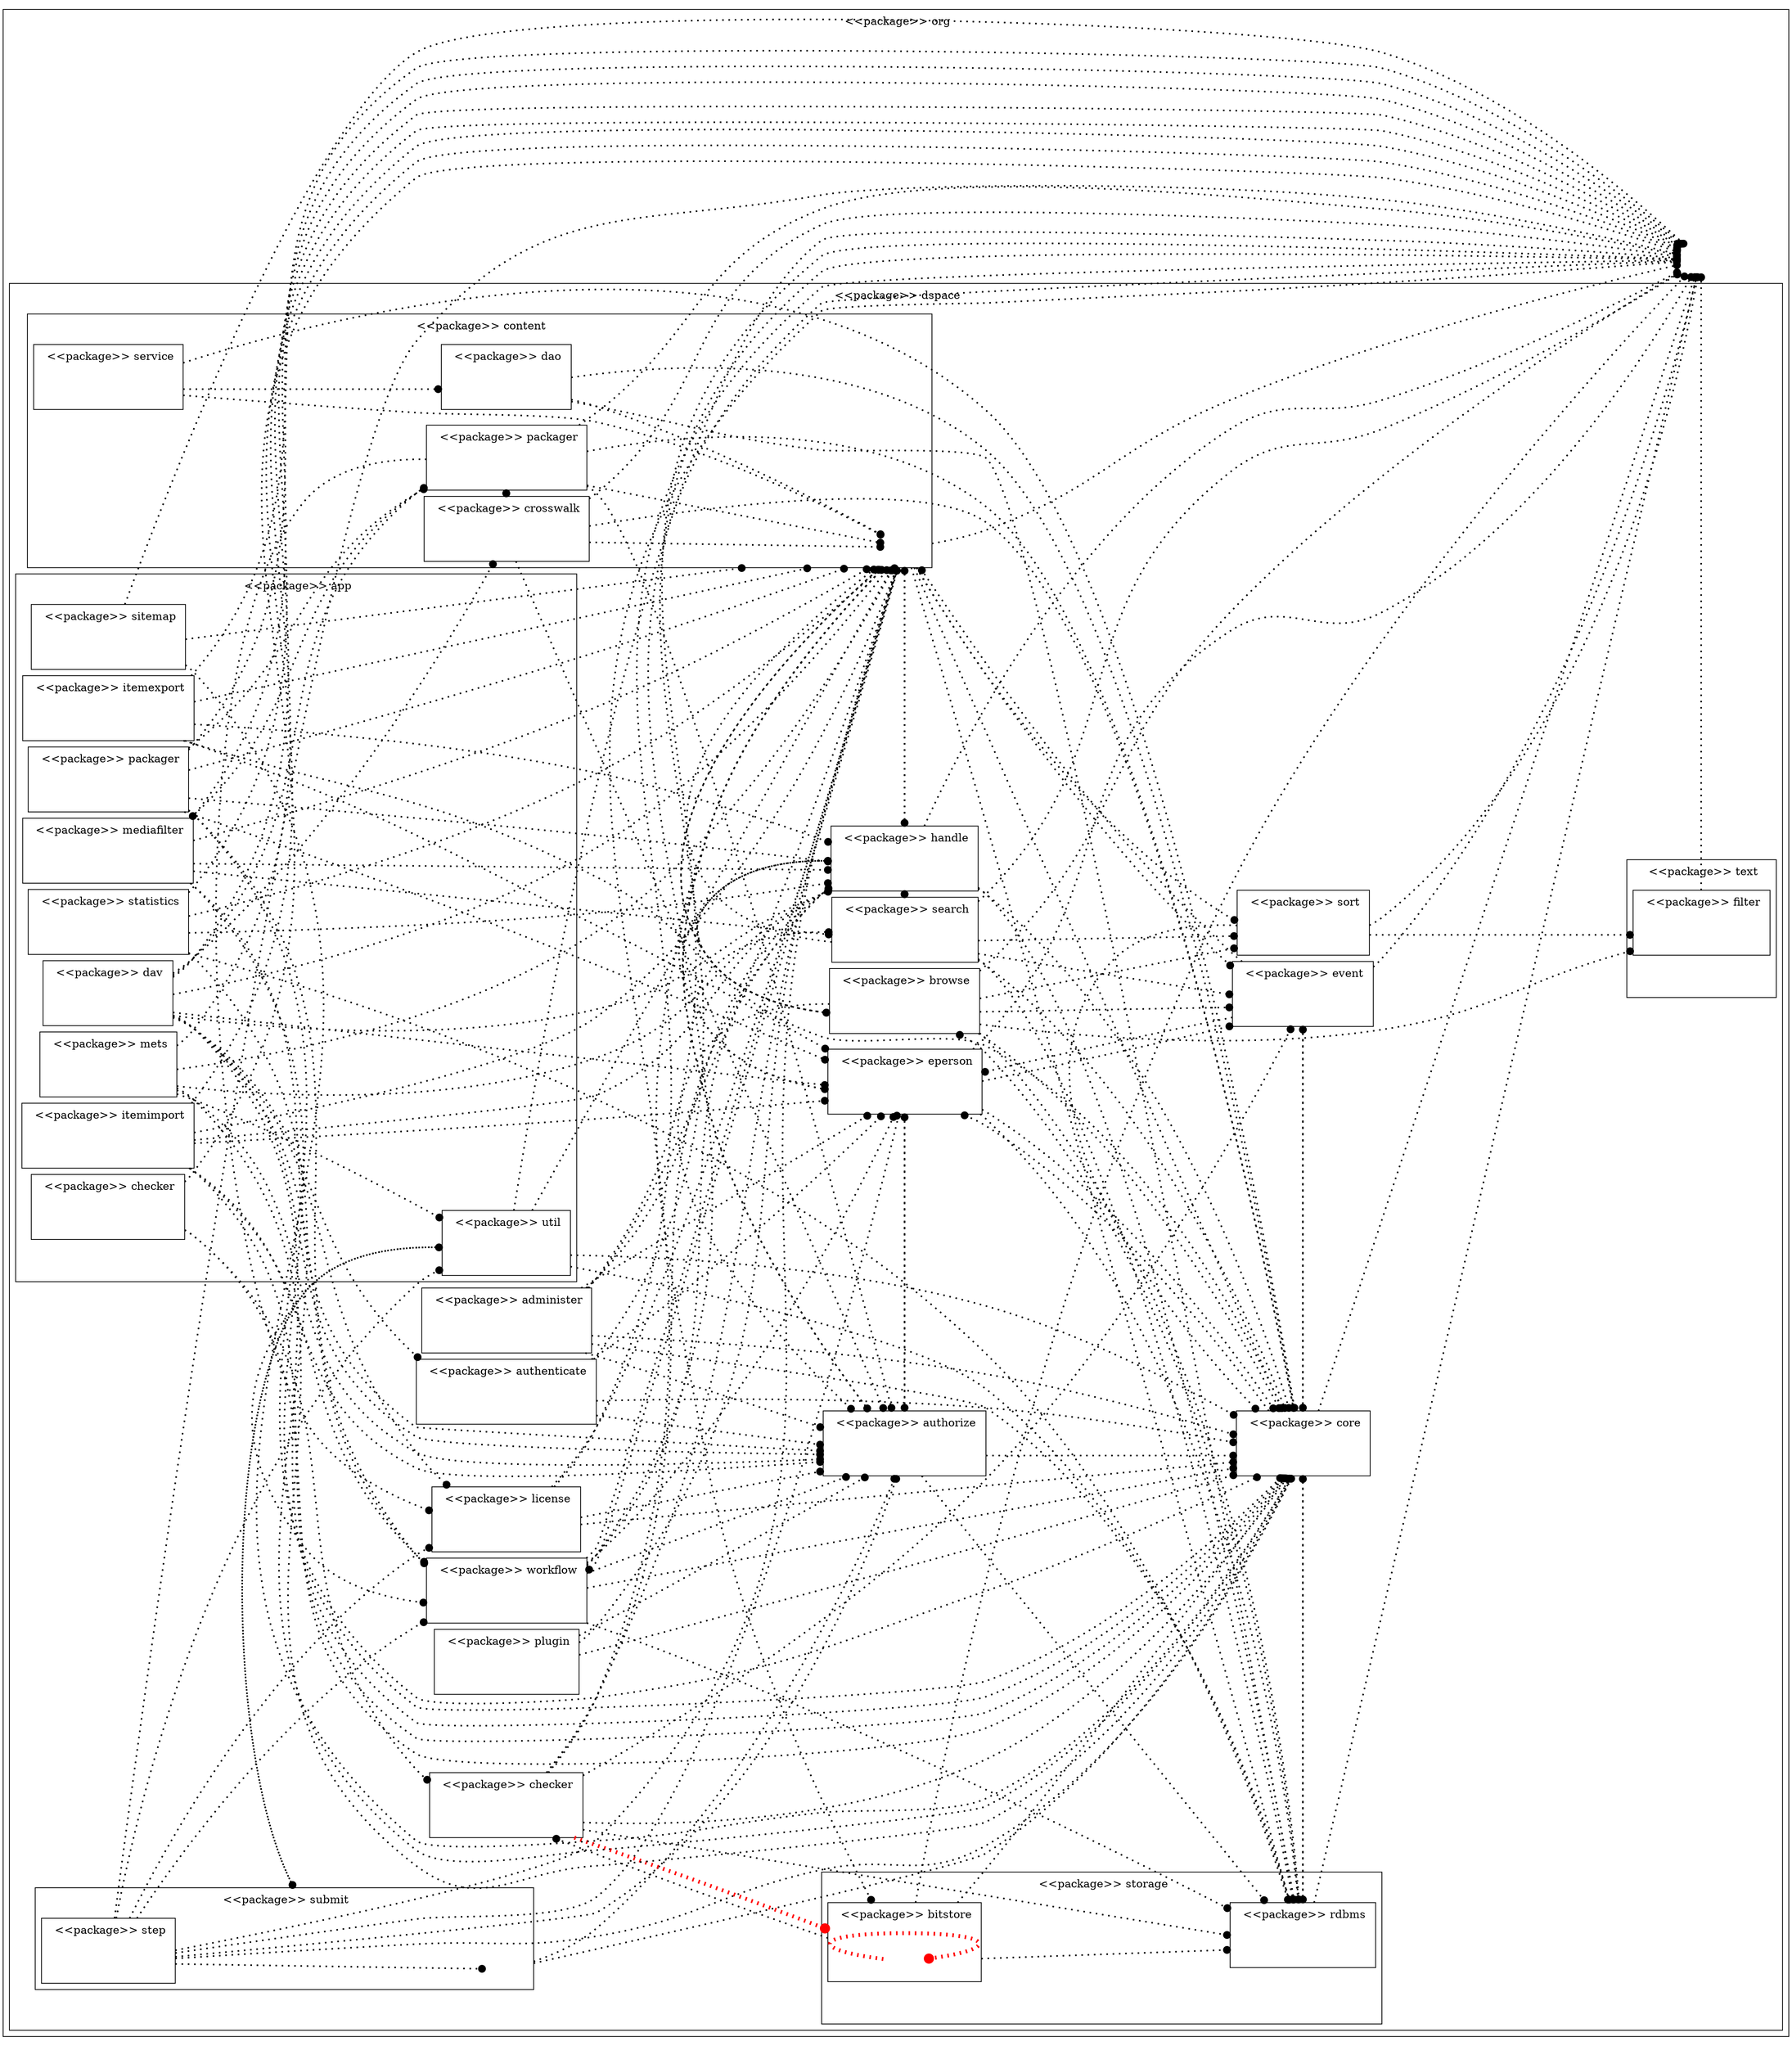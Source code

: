 digraph G{
rankdir=LR; ranksep=equally; compound=true
subgraph cluster1 { label=<<TABLE BORDER="0"><TR><TD BORDER="0" HREF="1" > &lt;&lt;package&gt;&gt; org
</TD></TR></TABLE>>; color=black;
nodeCluster1 [ shape=none, label="" ];
subgraph cluster2 { label=<<TABLE BORDER="0"><TR><TD BORDER="0" HREF="2" > &lt;&lt;package&gt;&gt; dspace
</TD></TR></TABLE>>; color=black;
nodeCluster2 [ shape=none, label="" ];
subgraph cluster1190 { label=<<TABLE BORDER="0"><TR><TD BORDER="0" HREF="1190" > &lt;&lt;package&gt;&gt; workflow
</TD></TR></TABLE>>; color=black;
nodeCluster1190 [ shape=none, label="" ];
}
subgraph cluster1750 { label=<<TABLE BORDER="0"><TR><TD BORDER="0" HREF="1750" > &lt;&lt;package&gt;&gt; license
</TD></TR></TABLE>>; color=black;
nodeCluster1750 [ shape=none, label="" ];
}
subgraph cluster709 { label=<<TABLE BORDER="0"><TR><TD BORDER="0" HREF="709" > &lt;&lt;package&gt;&gt; event
</TD></TR></TABLE>>; color=black;
nodeCluster709 [ shape=none, label="" ];
}
subgraph cluster1676 { label=<<TABLE BORDER="0"><TR><TD BORDER="0" HREF="1676" > &lt;&lt;package&gt;&gt; search
</TD></TR></TABLE>>; color=black;
nodeCluster1676 [ shape=none, label="" ];
}
subgraph cluster1883 { label=<<TABLE BORDER="0"><TR><TD BORDER="0" HREF="1883" > &lt;&lt;package&gt;&gt; authenticate
</TD></TR></TABLE>>; color=black;
nodeCluster1883 [ shape=none, label="" ];
}
subgraph cluster3354 { label=<<TABLE BORDER="0"><TR><TD BORDER="0" HREF="3354" > &lt;&lt;package&gt;&gt; handle
</TD></TR></TABLE>>; color=black;
nodeCluster3354 [ shape=none, label="" ];
}
subgraph cluster1720 { label=<<TABLE BORDER="0"><TR><TD BORDER="0" HREF="1720" > &lt;&lt;package&gt;&gt; submit
</TD></TR></TABLE>>; color=black;
nodeCluster1720 [ shape=none, label="" ];
subgraph cluster1721 { label=<<TABLE BORDER="0"><TR><TD BORDER="0" HREF="1721" > &lt;&lt;package&gt;&gt; step
</TD></TR></TABLE>>; color=black;
nodeCluster1721 [ shape=none, label="" ];
}
}
subgraph cluster1434 { label=<<TABLE BORDER="0"><TR><TD BORDER="0" HREF="1434" > &lt;&lt;package&gt;&gt; sort
</TD></TR></TABLE>>; color=black;
nodeCluster1434 [ shape=none, label="" ];
}
subgraph cluster22 { label=<<TABLE BORDER="0"><TR><TD BORDER="0" HREF="22" > &lt;&lt;package&gt;&gt; browse
</TD></TR></TABLE>>; color=black;
nodeCluster22 [ shape=none, label="" ];
}
subgraph cluster1731 { label=<<TABLE BORDER="0"><TR><TD BORDER="0" HREF="1731" > &lt;&lt;package&gt;&gt; eperson
</TD></TR></TABLE>>; color=black;
nodeCluster1731 [ shape=none, label="" ];
}
subgraph cluster3 { label=<<TABLE BORDER="0"><TR><TD BORDER="0" HREF="3" > &lt;&lt;package&gt;&gt; checker
</TD></TR></TABLE>>; color=black;
nodeCluster3 [ shape=none, label="" ];
}
subgraph cluster680 { label=<<TABLE BORDER="0"><TR><TD BORDER="0" HREF="680" > &lt;&lt;package&gt;&gt; text
</TD></TR></TABLE>>; color=black;
nodeCluster680 [ shape=none, label="" ];
subgraph cluster681 { label=<<TABLE BORDER="0"><TR><TD BORDER="0" HREF="681" > &lt;&lt;package&gt;&gt; filter
</TD></TR></TABLE>>; color=black;
nodeCluster681 [ shape=none, label="" ];
}
}
subgraph cluster1748 { label=<<TABLE BORDER="0"><TR><TD BORDER="0" HREF="1748" > &lt;&lt;package&gt;&gt; core
</TD></TR></TABLE>>; color=black;
nodeCluster1748 [ shape=none, label="" ];
}
subgraph cluster2056 { label=<<TABLE BORDER="0"><TR><TD BORDER="0" HREF="2056" > &lt;&lt;package&gt;&gt; plugin
</TD></TR></TABLE>>; color=black;
nodeCluster2056 [ shape=none, label="" ];
}
subgraph cluster2975 { label=<<TABLE BORDER="0"><TR><TD BORDER="0" HREF="2975" > &lt;&lt;package&gt;&gt; storage
</TD></TR></TABLE>>; color=black;
nodeCluster2975 [ shape=none, label="" ];
subgraph cluster2976 { label=<<TABLE BORDER="0"><TR><TD BORDER="0" HREF="2976" > &lt;&lt;package&gt;&gt; rdbms
</TD></TR></TABLE>>; color=black;
nodeCluster2976 [ shape=none, label="" ];
}
subgraph cluster5402 { label=<<TABLE BORDER="0"><TR><TD BORDER="0" HREF="5402" > &lt;&lt;package&gt;&gt; bitstore
</TD></TR></TABLE>>; color=black;
nodeCluster5402 [ shape=none, label="" ];
}
}
subgraph cluster2855 { label=<<TABLE BORDER="0"><TR><TD BORDER="0" HREF="2855" > &lt;&lt;package&gt;&gt; authorize
</TD></TR></TABLE>>; color=black;
nodeCluster2855 [ shape=none, label="" ];
}
subgraph cluster305 { label=<<TABLE BORDER="0"><TR><TD BORDER="0" HREF="305" > &lt;&lt;package&gt;&gt; app
</TD></TR></TABLE>>; color=black;
nodeCluster305 [ shape=none, label="" ];
subgraph cluster2463 { label=<<TABLE BORDER="0"><TR><TD BORDER="0" HREF="2463" > &lt;&lt;package&gt;&gt; checker
</TD></TR></TABLE>>; color=black;
nodeCluster2463 [ shape=none, label="" ];
}
subgraph cluster687 { label=<<TABLE BORDER="0"><TR><TD BORDER="0" HREF="687" > &lt;&lt;package&gt;&gt; statistics
</TD></TR></TABLE>>; color=black;
nodeCluster687 [ shape=none, label="" ];
}
subgraph cluster625 { label=<<TABLE BORDER="0"><TR><TD BORDER="0" HREF="625" > &lt;&lt;package&gt;&gt; dav
</TD></TR></TABLE>>; color=black;
nodeCluster625 [ shape=none, label="" ];
}
subgraph cluster388 { label=<<TABLE BORDER="0"><TR><TD BORDER="0" HREF="388" > &lt;&lt;package&gt;&gt; itemimport
</TD></TR></TABLE>>; color=black;
nodeCluster388 [ shape=none, label="" ];
}
subgraph cluster1007 { label=<<TABLE BORDER="0"><TR><TD BORDER="0" HREF="1007" > &lt;&lt;package&gt;&gt; util
</TD></TR></TABLE>>; color=black;
nodeCluster1007 [ shape=none, label="" ];
}
subgraph cluster306 { label=<<TABLE BORDER="0"><TR><TD BORDER="0" HREF="306" > &lt;&lt;package&gt;&gt; mediafilter
</TD></TR></TABLE>>; color=black;
nodeCluster306 [ shape=none, label="" ];
}
subgraph cluster3640 { label=<<TABLE BORDER="0"><TR><TD BORDER="0" HREF="3640" > &lt;&lt;package&gt;&gt; packager
</TD></TR></TABLE>>; color=black;
nodeCluster3640 [ shape=none, label="" ];
}
subgraph cluster3156 { label=<<TABLE BORDER="0"><TR><TD BORDER="0" HREF="3156" > &lt;&lt;package&gt;&gt; itemexport
</TD></TR></TABLE>>; color=black;
nodeCluster3156 [ shape=none, label="" ];
}
subgraph cluster3859 { label=<<TABLE BORDER="0"><TR><TD BORDER="0" HREF="3859" > &lt;&lt;package&gt;&gt; mets
</TD></TR></TABLE>>; color=black;
nodeCluster3859 [ shape=none, label="" ];
}
subgraph cluster575 { label=<<TABLE BORDER="0"><TR><TD BORDER="0" HREF="575" > &lt;&lt;package&gt;&gt; sitemap
</TD></TR></TABLE>>; color=black;
nodeCluster575 [ shape=none, label="" ];
}
}
subgraph cluster543 { label=<<TABLE BORDER="0"><TR><TD BORDER="0" HREF="543" > &lt;&lt;package&gt;&gt; content
</TD></TR></TABLE>>; color=black;
nodeCluster543 [ shape=none, label="" ];
subgraph cluster2883 { label=<<TABLE BORDER="0"><TR><TD BORDER="0" HREF="2883" > &lt;&lt;package&gt;&gt; service
</TD></TR></TABLE>>; color=black;
nodeCluster2883 [ shape=none, label="" ];
}
subgraph cluster567 { label=<<TABLE BORDER="0"><TR><TD BORDER="0" HREF="567" > &lt;&lt;package&gt;&gt; packager
</TD></TR></TABLE>>; color=black;
nodeCluster567 [ shape=none, label="" ];
}
subgraph cluster705 { label=<<TABLE BORDER="0"><TR><TD BORDER="0" HREF="705" > &lt;&lt;package&gt;&gt; crosswalk
</TD></TR></TABLE>>; color=black;
nodeCluster705 [ shape=none, label="" ];
}
subgraph cluster560 { label=<<TABLE BORDER="0"><TR><TD BORDER="0" HREF="560" > &lt;&lt;package&gt;&gt; dao
</TD></TR></TABLE>>; color=black;
nodeCluster560 [ shape=none, label="" ];
}
}
subgraph cluster232 { label=<<TABLE BORDER="0"><TR><TD BORDER="0" HREF="232" > &lt;&lt;package&gt;&gt; administer
</TD></TR></TABLE>>; color=black;
nodeCluster232 [ shape=none, label="" ];
}
}
}
nodeCluster709 -> nodeCluster1731[ ltail=cluster709, lhead=cluster1731, style = dotted, arrowhead = dot, color = black, penwidth = 2];
nodeCluster1434 -> nodeCluster681[ ltail=cluster1434, lhead=cluster681, style = dotted, arrowhead = dot, color = black, penwidth = 2];
nodeCluster2883 -> nodeCluster543[ ltail=cluster2883, lhead=cluster543, style = dotted, arrowhead = dot, color = black, penwidth = 2];
nodeCluster1750 -> nodeCluster2855[ ltail=cluster1750, lhead=cluster2855, style = dotted, arrowhead = dot, color = black, penwidth = 2];
nodeCluster705 -> nodeCluster1748[ ltail=cluster705, lhead=cluster1748, style = dotted, arrowhead = dot, color = black, penwidth = 2];
nodeCluster2463 -> nodeCluster3[ ltail=cluster2463, lhead=cluster3, style = dotted, arrowhead = dot, color = black, penwidth = 2];
nodeCluster1190 -> nodeCluster3354[ ltail=cluster1190, lhead=cluster3354, style = dotted, arrowhead = dot, color = black, penwidth = 2];
nodeCluster3859 -> nodeCluster1748[ ltail=cluster3859, lhead=cluster1748, style = dotted, arrowhead = dot, color = black, penwidth = 2];
nodeCluster543 -> nodeCluster2855[ ltail=cluster543, lhead=cluster2855, style = dotted, arrowhead = dot, color = black, penwidth = 2];
nodeCluster1190 -> nodeCluster543[ ltail=cluster1190, lhead=cluster543, style = dotted, arrowhead = dot, color = black, penwidth = 2];
nodeCluster543 -> nodeCluster709[ ltail=cluster543, lhead=cluster709, style = dotted, arrowhead = dot, color = black, penwidth = 2];
nodeCluster22 -> nodeCluster681[ ltail=cluster22, lhead=cluster681, style = dotted, arrowhead = dot, color = black, penwidth = 2];
nodeCluster388 -> nodeCluster2855[ ltail=cluster388, lhead=cluster2855, style = dotted, arrowhead = dot, color = black, penwidth = 2];
nodeCluster3354 -> nodeCluster22[ ltail=cluster3354, lhead=cluster22, style = dotted, arrowhead = dot, color = black, penwidth = 2];
nodeCluster2976 -> nodeCluster1748[ ltail=cluster2976, lhead=cluster1748, style = dotted, arrowhead = dot, color = black, penwidth = 2];
nodeCluster709 -> nodeCluster1[ ltail=cluster709, lhead=cluster1, style = dotted, arrowhead = dot, color = black, penwidth = 2];
nodeCluster1731 -> nodeCluster543[ ltail=cluster1731, lhead=cluster543, style = dotted, arrowhead = dot, color = black, penwidth = 2];
nodeCluster625 -> nodeCluster3354[ ltail=cluster625, lhead=cluster3354, style = dotted, arrowhead = dot, color = black, penwidth = 2];
nodeCluster543 -> nodeCluster1434[ ltail=cluster543, lhead=cluster1434, style = dotted, arrowhead = dot, color = black, penwidth = 2];
nodeCluster388 -> nodeCluster1731[ ltail=cluster388, lhead=cluster1731, style = dotted, arrowhead = dot, color = black, penwidth = 2];
nodeCluster3156 -> nodeCluster3354[ ltail=cluster3156, lhead=cluster3354, style = dotted, arrowhead = dot, color = black, penwidth = 2];
nodeCluster567 -> nodeCluster1748[ ltail=cluster567, lhead=cluster1748, style = dotted, arrowhead = dot, color = black, penwidth = 2];
nodeCluster22 -> nodeCluster2976[ ltail=cluster22, lhead=cluster2976, style = dotted, arrowhead = dot, color = black, penwidth = 2];
nodeCluster1731 -> nodeCluster1748[ ltail=cluster1731, lhead=cluster1748, style = dotted, arrowhead = dot, color = black, penwidth = 2];
nodeCluster3640 -> nodeCluster1190[ ltail=cluster3640, lhead=cluster1190, style = dotted, arrowhead = dot, color = black, penwidth = 2];
nodeCluster1190 -> nodeCluster2976[ ltail=cluster1190, lhead=cluster2976, style = dotted, arrowhead = dot, color = black, penwidth = 2];
nodeCluster543 -> nodeCluster3354[ ltail=cluster543, lhead=cluster3354, style = dotted, arrowhead = dot, color = black, penwidth = 2];
nodeCluster1731 -> nodeCluster1[ ltail=cluster1731, lhead=cluster1, style = dotted, arrowhead = dot, color = black, penwidth = 2];
nodeCluster3 -> nodeCluster3354[ ltail=cluster3, lhead=cluster3354, style = dotted, arrowhead = dot, color = black, penwidth = 2];
nodeCluster22 -> nodeCluster543[ ltail=cluster22, lhead=cluster543, style = dotted, arrowhead = dot, color = black, penwidth = 2];
nodeCluster1007 -> nodeCluster543[ ltail=cluster1007, lhead=cluster543, style = dotted, arrowhead = dot, color = black, penwidth = 2];
nodeCluster3354 -> nodeCluster2976[ ltail=cluster3354, lhead=cluster2976, style = dotted, arrowhead = dot, color = black, penwidth = 2];
nodeCluster1750 -> nodeCluster1[ ltail=cluster1750, lhead=cluster1, style = dotted, arrowhead = dot, color = black, penwidth = 2];
nodeCluster232 -> nodeCluster2976[ ltail=cluster232, lhead=cluster2976, style = dotted, arrowhead = dot, color = black, penwidth = 2];
nodeCluster5402 -> nodeCluster3[ ltail=cluster5402, lhead=cluster3, style = dotted, arrowhead = dot, color = black, penwidth = 2];
nodeCluster3640 -> nodeCluster1[ ltail=cluster3640, lhead=cluster1, style = dotted, arrowhead = dot, color = black, penwidth = 2];
nodeCluster625 -> nodeCluster1[ ltail=cluster625, lhead=cluster1, style = dotted, arrowhead = dot, color = black, penwidth = 2];
nodeCluster5402 -> nodeCluster1[ ltail=cluster5402, lhead=cluster1, style = dotted, arrowhead = dot, color = black, penwidth = 2];
nodeCluster3640 -> nodeCluster1748[ ltail=cluster3640, lhead=cluster1748, style = dotted, arrowhead = dot, color = black, penwidth = 2];
nodeCluster306 -> nodeCluster543[ ltail=cluster306, lhead=cluster543, style = dotted, arrowhead = dot, color = black, penwidth = 2];
nodeCluster567 -> nodeCluster543[ ltail=cluster567, lhead=cluster543, style = dotted, arrowhead = dot, color = black, penwidth = 2];
nodeCluster625 -> nodeCluster1748[ ltail=cluster625, lhead=cluster1748, style = dotted, arrowhead = dot, color = black, penwidth = 2];
nodeCluster232 -> nodeCluster1731[ ltail=cluster232, lhead=cluster1731, style = dotted, arrowhead = dot, color = black, penwidth = 2];
nodeCluster1676 -> nodeCluster709[ ltail=cluster1676, lhead=cluster709, style = dotted, arrowhead = dot, color = black, penwidth = 2];
nodeCluster306 -> nodeCluster3354[ ltail=cluster306, lhead=cluster3354, style = dotted, arrowhead = dot, color = black, penwidth = 2];
nodeCluster709 -> nodeCluster1748[ ltail=cluster709, lhead=cluster1748, style = dotted, arrowhead = dot, color = black, penwidth = 2];
nodeCluster560 -> nodeCluster543[ ltail=cluster560, lhead=cluster543, style = dotted, arrowhead = dot, color = black, penwidth = 2];
nodeCluster1007 -> nodeCluster1720[ ltail=cluster1007, lhead=cluster1720, style = dotted, arrowhead = dot, color = black, penwidth = 2];
nodeCluster543 -> nodeCluster1190[ ltail=cluster543, lhead=cluster1190, style = dotted, arrowhead = dot, color = black, penwidth = 2];
nodeCluster687 -> nodeCluster2976[ ltail=cluster687, lhead=cluster2976, style = dotted, arrowhead = dot, color = black, penwidth = 2];
nodeCluster1721 -> nodeCluster1750[ ltail=cluster1721, lhead=cluster1750, style = dotted, arrowhead = dot, color = black, penwidth = 2];
nodeCluster1190 -> nodeCluster1748[ ltail=cluster1190, lhead=cluster1748, style = dotted, arrowhead = dot, color = black, penwidth = 2];
nodeCluster306 -> nodeCluster2855[ ltail=cluster306, lhead=cluster2855, style = dotted, arrowhead = dot, color = black, penwidth = 2];
nodeCluster3 -> nodeCluster1[ ltail=cluster3, lhead=cluster1, style = dotted, arrowhead = dot, color = black, penwidth = 2];
nodeCluster3 -> nodeCluster2976[ ltail=cluster3, lhead=cluster2976, style = dotted, arrowhead = dot, color = black, penwidth = 2];
nodeCluster2855 -> nodeCluster1748[ ltail=cluster2855, lhead=cluster1748, style = dotted, arrowhead = dot, color = black, penwidth = 2];
nodeCluster22 -> nodeCluster709[ ltail=cluster22, lhead=cluster709, style = dotted, arrowhead = dot, color = black, penwidth = 2];
nodeCluster22 -> nodeCluster3354[ ltail=cluster22, lhead=cluster3354, style = dotted, arrowhead = dot, color = black, penwidth = 2];
nodeCluster306 -> nodeCluster1[ ltail=cluster306, lhead=cluster1, style = dotted, arrowhead = dot, color = black, penwidth = 2];
nodeCluster543 -> nodeCluster1748[ ltail=cluster543, lhead=cluster1748, style = dotted, arrowhead = dot, color = black, penwidth = 2];
nodeCluster1748 -> nodeCluster709[ ltail=cluster1748, lhead=cluster709, style = dotted, arrowhead = dot, color = black, penwidth = 2];
nodeCluster5402 -> nodeCluster5402[ ltail=cluster5402, lhead=cluster5402, style = dotted, arrowhead = dot, color = red, penwidth = 5];
nodeCluster388 -> nodeCluster1748[ ltail=cluster388, lhead=cluster1748, style = dotted, arrowhead = dot, color = black, penwidth = 2];
nodeCluster3354 -> nodeCluster1[ ltail=cluster3354, lhead=cluster1, style = dotted, arrowhead = dot, color = black, penwidth = 2];
nodeCluster306 -> nodeCluster1676[ ltail=cluster306, lhead=cluster1676, style = dotted, arrowhead = dot, color = black, penwidth = 2];
nodeCluster1721 -> nodeCluster1720[ ltail=cluster1721, lhead=cluster1720, style = dotted, arrowhead = dot, color = black, penwidth = 2];
nodeCluster1434 -> nodeCluster1748[ ltail=cluster1434, lhead=cluster1748, style = dotted, arrowhead = dot, color = black, penwidth = 2];
nodeCluster2855 -> nodeCluster2976[ ltail=cluster2855, lhead=cluster2976, style = dotted, arrowhead = dot, color = black, penwidth = 2];
nodeCluster543 -> nodeCluster22[ ltail=cluster543, lhead=cluster22, style = dotted, arrowhead = dot, color = black, penwidth = 2];
nodeCluster687 -> nodeCluster1748[ ltail=cluster687, lhead=cluster1748, style = dotted, arrowhead = dot, color = black, penwidth = 2];
nodeCluster3156 -> nodeCluster1[ ltail=cluster3156, lhead=cluster1, style = dotted, arrowhead = dot, color = black, penwidth = 2];
nodeCluster543 -> nodeCluster2976[ ltail=cluster543, lhead=cluster2976, style = dotted, arrowhead = dot, color = black, penwidth = 2];
nodeCluster1190 -> nodeCluster1731[ ltail=cluster1190, lhead=cluster1731, style = dotted, arrowhead = dot, color = black, penwidth = 2];
nodeCluster567 -> nodeCluster1750[ ltail=cluster567, lhead=cluster1750, style = dotted, arrowhead = dot, color = black, penwidth = 2];
nodeCluster625 -> nodeCluster2855[ ltail=cluster625, lhead=cluster2855, style = dotted, arrowhead = dot, color = black, penwidth = 2];
nodeCluster687 -> nodeCluster543[ ltail=cluster687, lhead=cluster543, style = dotted, arrowhead = dot, color = black, penwidth = 2];
nodeCluster705 -> nodeCluster1[ ltail=cluster705, lhead=cluster1, style = dotted, arrowhead = dot, color = black, penwidth = 2];
nodeCluster3859 -> nodeCluster543[ ltail=cluster3859, lhead=cluster543, style = dotted, arrowhead = dot, color = black, penwidth = 2];
nodeCluster1190 -> nodeCluster1[ ltail=cluster1190, lhead=cluster1, style = dotted, arrowhead = dot, color = black, penwidth = 2];
nodeCluster2976 -> nodeCluster22[ ltail=cluster2976, lhead=cluster22, style = dotted, arrowhead = dot, color = black, penwidth = 2];
nodeCluster3156 -> nodeCluster1748[ ltail=cluster3156, lhead=cluster1748, style = dotted, arrowhead = dot, color = black, penwidth = 2];
nodeCluster560 -> nodeCluster1748[ ltail=cluster560, lhead=cluster1748, style = dotted, arrowhead = dot, color = black, penwidth = 2];
nodeCluster1748 -> nodeCluster1[ ltail=cluster1748, lhead=cluster1, style = dotted, arrowhead = dot, color = black, penwidth = 2];
nodeCluster1731 -> nodeCluster3354[ ltail=cluster1731, lhead=cluster3354, style = dotted, arrowhead = dot, color = black, penwidth = 2];
nodeCluster388 -> nodeCluster3354[ ltail=cluster388, lhead=cluster3354, style = dotted, arrowhead = dot, color = black, penwidth = 2];
nodeCluster1748 -> nodeCluster2976[ ltail=cluster1748, lhead=cluster2976, style = dotted, arrowhead = dot, color = black, penwidth = 2];
nodeCluster2855 -> nodeCluster543[ ltail=cluster2855, lhead=cluster543, style = dotted, arrowhead = dot, color = black, penwidth = 2];
nodeCluster1007 -> nodeCluster1190[ ltail=cluster1007, lhead=cluster1190, style = dotted, arrowhead = dot, color = black, penwidth = 2];
nodeCluster687 -> nodeCluster1[ ltail=cluster687, lhead=cluster1, style = dotted, arrowhead = dot, color = black, penwidth = 2];
nodeCluster625 -> nodeCluster1883[ ltail=cluster625, lhead=cluster1883, style = dotted, arrowhead = dot, color = black, penwidth = 2];
nodeCluster3 -> nodeCluster543[ ltail=cluster3, lhead=cluster543, style = dotted, arrowhead = dot, color = black, penwidth = 2];
nodeCluster1883 -> nodeCluster1748[ ltail=cluster1883, lhead=cluster1748, style = dotted, arrowhead = dot, color = black, penwidth = 2];
nodeCluster1676 -> nodeCluster3354[ ltail=cluster1676, lhead=cluster3354, style = dotted, arrowhead = dot, color = black, penwidth = 2];
nodeCluster1007 -> nodeCluster2976[ ltail=cluster1007, lhead=cluster2976, style = dotted, arrowhead = dot, color = black, penwidth = 2];
nodeCluster1731 -> nodeCluster1676[ ltail=cluster1731, lhead=cluster1676, style = dotted, arrowhead = dot, color = black, penwidth = 2];
nodeCluster1190 -> nodeCluster2855[ ltail=cluster1190, lhead=cluster2855, style = dotted, arrowhead = dot, color = black, penwidth = 2];
nodeCluster567 -> nodeCluster2855[ ltail=cluster567, lhead=cluster2855, style = dotted, arrowhead = dot, color = black, penwidth = 2];
nodeCluster22 -> nodeCluster1748[ ltail=cluster22, lhead=cluster1748, style = dotted, arrowhead = dot, color = black, penwidth = 2];
nodeCluster5402 -> nodeCluster1748[ ltail=cluster5402, lhead=cluster1748, style = dotted, arrowhead = dot, color = black, penwidth = 2];
nodeCluster1883 -> nodeCluster1731[ ltail=cluster1883, lhead=cluster1731, style = dotted, arrowhead = dot, color = black, penwidth = 2];
nodeCluster1721 -> nodeCluster1190[ ltail=cluster1721, lhead=cluster1190, style = dotted, arrowhead = dot, color = black, penwidth = 2];
nodeCluster3 -> nodeCluster709[ ltail=cluster3, lhead=cluster709, style = dotted, arrowhead = dot, color = black, penwidth = 2];
nodeCluster625 -> nodeCluster705[ ltail=cluster625, lhead=cluster705, style = dotted, arrowhead = dot, color = black, penwidth = 2];
nodeCluster1721 -> nodeCluster1748[ ltail=cluster1721, lhead=cluster1748, style = dotted, arrowhead = dot, color = black, penwidth = 2];
nodeCluster2056 -> nodeCluster543[ ltail=cluster2056, lhead=cluster543, style = dotted, arrowhead = dot, color = black, penwidth = 2];
nodeCluster575 -> nodeCluster1748[ ltail=cluster575, lhead=cluster1748, style = dotted, arrowhead = dot, color = black, penwidth = 2];
nodeCluster3156 -> nodeCluster1731[ ltail=cluster3156, lhead=cluster1731, style = dotted, arrowhead = dot, color = black, penwidth = 2];
nodeCluster3640 -> nodeCluster1731[ ltail=cluster3640, lhead=cluster1731, style = dotted, arrowhead = dot, color = black, penwidth = 2];
nodeCluster2855 -> nodeCluster1731[ ltail=cluster2855, lhead=cluster1731, style = dotted, arrowhead = dot, color = black, penwidth = 2];
nodeCluster575 -> nodeCluster543[ ltail=cluster575, lhead=cluster543, style = dotted, arrowhead = dot, color = black, penwidth = 2];
nodeCluster232 -> nodeCluster1748[ ltail=cluster232, lhead=cluster1748, style = dotted, arrowhead = dot, color = black, penwidth = 2];
nodeCluster543 -> nodeCluster5402[ ltail=cluster543, lhead=cluster5402, style = dotted, arrowhead = dot, color = black, penwidth = 2];
nodeCluster22 -> nodeCluster1434[ ltail=cluster22, lhead=cluster1434, style = dotted, arrowhead = dot, color = black, penwidth = 2];
nodeCluster1748 -> nodeCluster1731[ ltail=cluster1748, lhead=cluster1731, style = dotted, arrowhead = dot, color = black, penwidth = 2];
nodeCluster232 -> nodeCluster3354[ ltail=cluster232, lhead=cluster3354, style = dotted, arrowhead = dot, color = black, penwidth = 2];
nodeCluster1731 -> nodeCluster2855[ ltail=cluster1731, lhead=cluster2855, style = dotted, arrowhead = dot, color = black, penwidth = 2];
nodeCluster1434 -> nodeCluster1[ ltail=cluster1434, lhead=cluster1, style = dotted, arrowhead = dot, color = black, penwidth = 2];
nodeCluster306 -> nodeCluster1748[ ltail=cluster306, lhead=cluster1748, style = dotted, arrowhead = dot, color = black, penwidth = 2];
nodeCluster22 -> nodeCluster1[ ltail=cluster22, lhead=cluster1, style = dotted, arrowhead = dot, color = black, penwidth = 2];
nodeCluster2056 -> nodeCluster2855[ ltail=cluster2056, lhead=cluster2855, style = dotted, arrowhead = dot, color = black, penwidth = 2];
nodeCluster1721 -> nodeCluster2855[ ltail=cluster1721, lhead=cluster2855, style = dotted, arrowhead = dot, color = black, penwidth = 2];
nodeCluster1731 -> nodeCluster709[ ltail=cluster1731, lhead=cluster709, style = dotted, arrowhead = dot, color = black, penwidth = 2];
nodeCluster567 -> nodeCluster306[ ltail=cluster567, lhead=cluster306, style = dotted, arrowhead = dot, color = black, penwidth = 2];
nodeCluster567 -> nodeCluster705[ ltail=cluster567, lhead=cluster705, style = dotted, arrowhead = dot, color = black, penwidth = 2];
nodeCluster3859 -> nodeCluster2855[ ltail=cluster3859, lhead=cluster2855, style = dotted, arrowhead = dot, color = black, penwidth = 2];
nodeCluster625 -> nodeCluster1190[ ltail=cluster625, lhead=cluster1190, style = dotted, arrowhead = dot, color = black, penwidth = 2];
nodeCluster388 -> nodeCluster543[ ltail=cluster388, lhead=cluster543, style = dotted, arrowhead = dot, color = black, penwidth = 2];
nodeCluster3859 -> nodeCluster3354[ ltail=cluster3859, lhead=cluster3354, style = dotted, arrowhead = dot, color = black, penwidth = 2];
nodeCluster1676 -> nodeCluster1434[ ltail=cluster1676, lhead=cluster1434, style = dotted, arrowhead = dot, color = black, penwidth = 2];
nodeCluster687 -> nodeCluster3354[ ltail=cluster687, lhead=cluster3354, style = dotted, arrowhead = dot, color = black, penwidth = 2];
nodeCluster2883 -> nodeCluster560[ ltail=cluster2883, lhead=cluster560, style = dotted, arrowhead = dot, color = black, penwidth = 2];
nodeCluster1731 -> nodeCluster2976[ ltail=cluster1731, lhead=cluster2976, style = dotted, arrowhead = dot, color = black, penwidth = 2];
nodeCluster2976 -> nodeCluster1[ ltail=cluster2976, lhead=cluster1, style = dotted, arrowhead = dot, color = black, penwidth = 2];
nodeCluster1721 -> nodeCluster1[ ltail=cluster1721, lhead=cluster1, style = dotted, arrowhead = dot, color = black, penwidth = 2];
nodeCluster3859 -> nodeCluster1[ ltail=cluster3859, lhead=cluster1, style = dotted, arrowhead = dot, color = black, penwidth = 2];
nodeCluster2056 -> nodeCluster1748[ ltail=cluster2056, lhead=cluster1748, style = dotted, arrowhead = dot, color = black, penwidth = 2];
nodeCluster705 -> nodeCluster2855[ ltail=cluster705, lhead=cluster2855, style = dotted, arrowhead = dot, color = black, penwidth = 2];
nodeCluster232 -> nodeCluster543[ ltail=cluster232, lhead=cluster543, style = dotted, arrowhead = dot, color = black, penwidth = 2];
nodeCluster2883 -> nodeCluster1748[ ltail=cluster2883, lhead=cluster1748, style = dotted, arrowhead = dot, color = black, penwidth = 2];
nodeCluster3 -> nodeCluster5402[ ltail=cluster3, lhead=cluster5402, style = dotted, arrowhead = dot, color = red, penwidth = 5];
nodeCluster709 -> nodeCluster543[ ltail=cluster709, lhead=cluster543, style = dotted, arrowhead = dot, color = black, penwidth = 2];
nodeCluster2463 -> nodeCluster1[ ltail=cluster2463, lhead=cluster1, style = dotted, arrowhead = dot, color = black, penwidth = 2];
nodeCluster1720 -> nodeCluster1007[ ltail=cluster1720, lhead=cluster1007, style = dotted, arrowhead = dot, color = black, penwidth = 2];
nodeCluster625 -> nodeCluster1731[ ltail=cluster625, lhead=cluster1731, style = dotted, arrowhead = dot, color = black, penwidth = 2];
nodeCluster3354 -> nodeCluster1748[ ltail=cluster3354, lhead=cluster1748, style = dotted, arrowhead = dot, color = black, penwidth = 2];
nodeCluster705 -> nodeCluster567[ ltail=cluster705, lhead=cluster567, style = dotted, arrowhead = dot, color = black, penwidth = 2];
nodeCluster681 -> nodeCluster1[ ltail=cluster681, lhead=cluster1, style = dotted, arrowhead = dot, color = black, penwidth = 2];
nodeCluster232 -> nodeCluster1[ ltail=cluster232, lhead=cluster1, style = dotted, arrowhead = dot, color = black, penwidth = 2];
nodeCluster567 -> nodeCluster1[ ltail=cluster567, lhead=cluster1, style = dotted, arrowhead = dot, color = black, penwidth = 2];
nodeCluster22 -> nodeCluster2855[ ltail=cluster22, lhead=cluster2855, style = dotted, arrowhead = dot, color = black, penwidth = 2];
nodeCluster1007 -> nodeCluster1[ ltail=cluster1007, lhead=cluster1, style = dotted, arrowhead = dot, color = black, penwidth = 2];
nodeCluster1007 -> nodeCluster1748[ ltail=cluster1007, lhead=cluster1748, style = dotted, arrowhead = dot, color = black, penwidth = 2];
nodeCluster543 -> nodeCluster1731[ ltail=cluster543, lhead=cluster1731, style = dotted, arrowhead = dot, color = black, penwidth = 2];
nodeCluster543 -> nodeCluster1[ ltail=cluster543, lhead=cluster1, style = dotted, arrowhead = dot, color = black, penwidth = 2];
nodeCluster3640 -> nodeCluster543[ ltail=cluster3640, lhead=cluster543, style = dotted, arrowhead = dot, color = black, penwidth = 2];
nodeCluster5402 -> nodeCluster2976[ ltail=cluster5402, lhead=cluster2976, style = dotted, arrowhead = dot, color = black, penwidth = 2];
nodeCluster3859 -> nodeCluster1007[ ltail=cluster3859, lhead=cluster1007, style = dotted, arrowhead = dot, color = black, penwidth = 2];
nodeCluster1750 -> nodeCluster1748[ ltail=cluster1750, lhead=cluster1748, style = dotted, arrowhead = dot, color = black, penwidth = 2];
nodeCluster3354 -> nodeCluster543[ ltail=cluster3354, lhead=cluster543, style = dotted, arrowhead = dot, color = black, penwidth = 2];
nodeCluster575 -> nodeCluster1[ ltail=cluster575, lhead=cluster1, style = dotted, arrowhead = dot, color = black, penwidth = 2];
nodeCluster3640 -> nodeCluster567[ ltail=cluster3640, lhead=cluster567, style = dotted, arrowhead = dot, color = black, penwidth = 2];
nodeCluster625 -> nodeCluster567[ ltail=cluster625, lhead=cluster567, style = dotted, arrowhead = dot, color = black, penwidth = 2];
nodeCluster3354 -> nodeCluster1676[ ltail=cluster3354, lhead=cluster1676, style = dotted, arrowhead = dot, color = black, penwidth = 2];
nodeCluster560 -> nodeCluster2976[ ltail=cluster560, lhead=cluster2976, style = dotted, arrowhead = dot, color = black, penwidth = 2];
nodeCluster232 -> nodeCluster2855[ ltail=cluster232, lhead=cluster2855, style = dotted, arrowhead = dot, color = black, penwidth = 2];
nodeCluster1676 -> nodeCluster2976[ ltail=cluster1676, lhead=cluster2976, style = dotted, arrowhead = dot, color = black, penwidth = 2];
nodeCluster1720 -> nodeCluster1748[ ltail=cluster1720, lhead=cluster1748, style = dotted, arrowhead = dot, color = black, penwidth = 2];
nodeCluster3 -> nodeCluster1748[ ltail=cluster3, lhead=cluster1748, style = dotted, arrowhead = dot, color = black, penwidth = 2];
nodeCluster3640 -> nodeCluster3354[ ltail=cluster3640, lhead=cluster3354, style = dotted, arrowhead = dot, color = black, penwidth = 2];
nodeCluster1883 -> nodeCluster2855[ ltail=cluster1883, lhead=cluster2855, style = dotted, arrowhead = dot, color = black, penwidth = 2];
nodeCluster388 -> nodeCluster1[ ltail=cluster388, lhead=cluster1, style = dotted, arrowhead = dot, color = black, penwidth = 2];
nodeCluster1721 -> nodeCluster1731[ ltail=cluster1721, lhead=cluster1731, style = dotted, arrowhead = dot, color = black, penwidth = 2];
nodeCluster1676 -> nodeCluster543[ ltail=cluster1676, lhead=cluster543, style = dotted, arrowhead = dot, color = black, penwidth = 2];
nodeCluster1883 -> nodeCluster1[ ltail=cluster1883, lhead=cluster1, style = dotted, arrowhead = dot, color = black, penwidth = 2];
nodeCluster2463 -> nodeCluster1748[ ltail=cluster2463, lhead=cluster1748, style = dotted, arrowhead = dot, color = black, penwidth = 2];
nodeCluster1750 -> nodeCluster543[ ltail=cluster1750, lhead=cluster543, style = dotted, arrowhead = dot, color = black, penwidth = 2];
nodeCluster1721 -> nodeCluster543[ ltail=cluster1721, lhead=cluster543, style = dotted, arrowhead = dot, color = black, penwidth = 2];
nodeCluster1676 -> nodeCluster1748[ ltail=cluster1676, lhead=cluster1748, style = dotted, arrowhead = dot, color = black, penwidth = 2];
nodeCluster705 -> nodeCluster543[ ltail=cluster705, lhead=cluster543, style = dotted, arrowhead = dot, color = black, penwidth = 2];
nodeCluster1721 -> nodeCluster1007[ ltail=cluster1721, lhead=cluster1007, style = dotted, arrowhead = dot, color = black, penwidth = 2];
nodeCluster625 -> nodeCluster543[ ltail=cluster625, lhead=cluster543, style = dotted, arrowhead = dot, color = black, penwidth = 2];
nodeCluster625 -> nodeCluster1750[ ltail=cluster625, lhead=cluster1750, style = dotted, arrowhead = dot, color = black, penwidth = 2];
nodeCluster1676 -> nodeCluster1[ ltail=cluster1676, lhead=cluster1, style = dotted, arrowhead = dot, color = black, penwidth = 2];
nodeCluster1720 -> nodeCluster2855[ ltail=cluster1720, lhead=cluster2855, style = dotted, arrowhead = dot, color = black, penwidth = 2];
nodeCluster388 -> nodeCluster1190[ ltail=cluster388, lhead=cluster1190, style = dotted, arrowhead = dot, color = black, penwidth = 2];
nodeCluster3156 -> nodeCluster543[ ltail=cluster3156, lhead=cluster543, style = dotted, arrowhead = dot, color = black, penwidth = 2];
}
